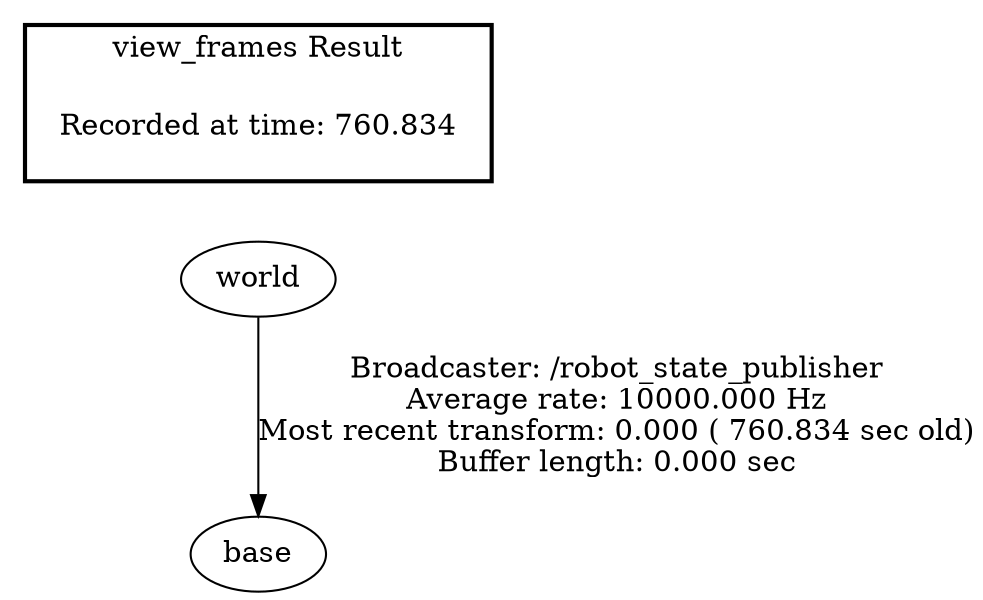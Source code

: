 digraph G {
"world" -> "base"[label="Broadcaster: /robot_state_publisher\nAverage rate: 10000.000 Hz\nMost recent transform: 0.000 ( 760.834 sec old)\nBuffer length: 0.000 sec\n"];
edge [style=invis];
 subgraph cluster_legend { style=bold; color=black; label ="view_frames Result";
"Recorded at time: 760.834"[ shape=plaintext ] ;
 }->"world";
}